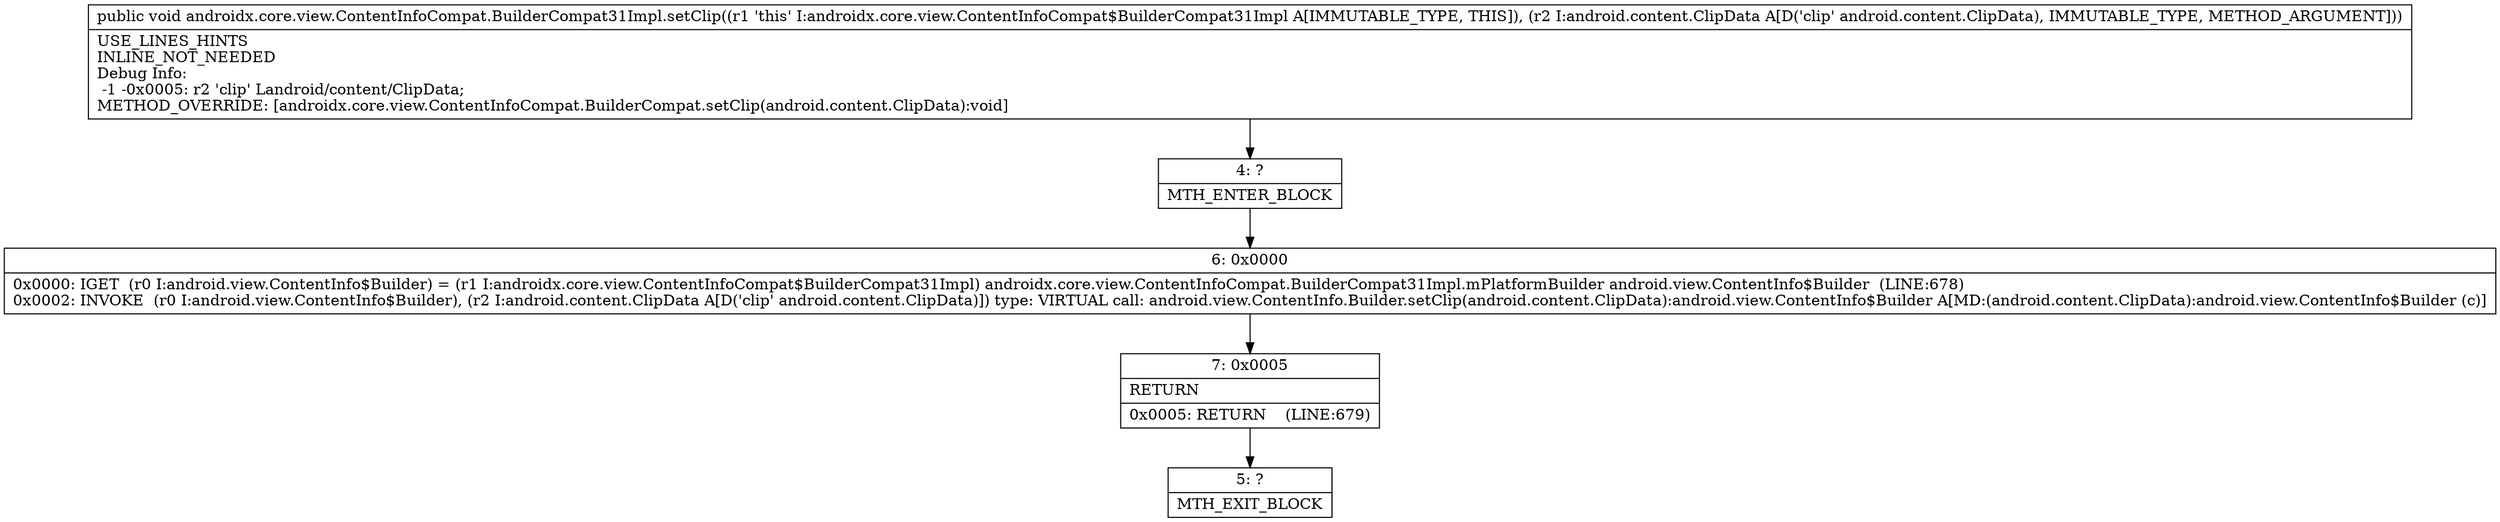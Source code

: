 digraph "CFG forandroidx.core.view.ContentInfoCompat.BuilderCompat31Impl.setClip(Landroid\/content\/ClipData;)V" {
Node_4 [shape=record,label="{4\:\ ?|MTH_ENTER_BLOCK\l}"];
Node_6 [shape=record,label="{6\:\ 0x0000|0x0000: IGET  (r0 I:android.view.ContentInfo$Builder) = (r1 I:androidx.core.view.ContentInfoCompat$BuilderCompat31Impl) androidx.core.view.ContentInfoCompat.BuilderCompat31Impl.mPlatformBuilder android.view.ContentInfo$Builder  (LINE:678)\l0x0002: INVOKE  (r0 I:android.view.ContentInfo$Builder), (r2 I:android.content.ClipData A[D('clip' android.content.ClipData)]) type: VIRTUAL call: android.view.ContentInfo.Builder.setClip(android.content.ClipData):android.view.ContentInfo$Builder A[MD:(android.content.ClipData):android.view.ContentInfo$Builder (c)]\l}"];
Node_7 [shape=record,label="{7\:\ 0x0005|RETURN\l|0x0005: RETURN    (LINE:679)\l}"];
Node_5 [shape=record,label="{5\:\ ?|MTH_EXIT_BLOCK\l}"];
MethodNode[shape=record,label="{public void androidx.core.view.ContentInfoCompat.BuilderCompat31Impl.setClip((r1 'this' I:androidx.core.view.ContentInfoCompat$BuilderCompat31Impl A[IMMUTABLE_TYPE, THIS]), (r2 I:android.content.ClipData A[D('clip' android.content.ClipData), IMMUTABLE_TYPE, METHOD_ARGUMENT]))  | USE_LINES_HINTS\lINLINE_NOT_NEEDED\lDebug Info:\l  \-1 \-0x0005: r2 'clip' Landroid\/content\/ClipData;\lMETHOD_OVERRIDE: [androidx.core.view.ContentInfoCompat.BuilderCompat.setClip(android.content.ClipData):void]\l}"];
MethodNode -> Node_4;Node_4 -> Node_6;
Node_6 -> Node_7;
Node_7 -> Node_5;
}

